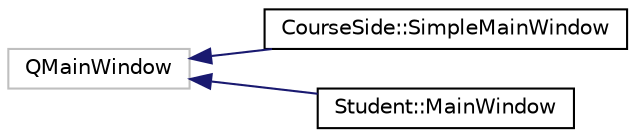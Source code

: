 digraph "Graphical Class Hierarchy"
{
 // LATEX_PDF_SIZE
  edge [fontname="Helvetica",fontsize="10",labelfontname="Helvetica",labelfontsize="10"];
  node [fontname="Helvetica",fontsize="10",shape=record];
  rankdir="LR";
  Node7 [label="QMainWindow",height=0.2,width=0.4,color="grey75", fillcolor="white", style="filled",tooltip=" "];
  Node7 -> Node0 [dir="back",color="midnightblue",fontsize="10",style="solid",fontname="Helvetica"];
  Node0 [label="CourseSide::SimpleMainWindow",height=0.2,width=0.4,color="black", fillcolor="white", style="filled",URL="$class_course_side_1_1_simple_main_window.html",tooltip=" "];
  Node7 -> Node9 [dir="back",color="midnightblue",fontsize="10",style="solid",fontname="Helvetica"];
  Node9 [label="Student::MainWindow",height=0.2,width=0.4,color="black", fillcolor="white", style="filled",URL="$class_student_1_1_main_window.html",tooltip="MainWindow acts as the interface between player and the game events."];
}
